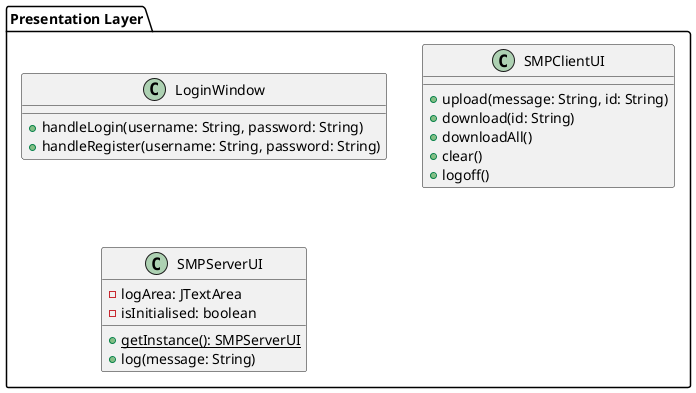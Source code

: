 @startuml Presentation_Layer_Without_Helper

package "Presentation Layer" {

  ' --- Client-Side UI Components ---
  class LoginWindow {
    + handleLogin(username: String, password: String)
    + handleRegister(username: String, password: String)
    ' After successful login, shows SMPClientUI
    ' Calls ClientHelper (defined elsewhere)
  }

  class SMPClientUI {
    + upload(message: String, id: String)
    + download(id: String)
    + downloadAll()
    + clear()
    + logoff()
    ' Calls ClientHelper (defined elsewhere)
  }

  ' ClientHelper is removed from this specific diagram view

  ' --- Server-Side UI Component ---
  class SMPServerUI {
    - logArea: JTextArea
    - isInitialised: boolean
    + {static} getInstance(): SMPServerUI
    + log(message: String)
    ' Used by SMPServer and SMPThread (defined elsewhere)
  }

}

' No relationships shown *within* this layer without ClientHelper
' Relationships to ClientHelper or from SMPServerUI would involve
' components defined outside this specific diagram view.


@enduml